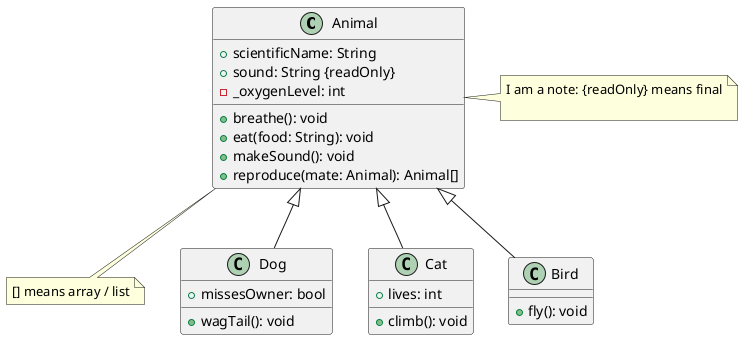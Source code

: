 @startuml "inheritance"
class Animal {
  + scientificName: String
  + sound: String {readOnly}
  - _oxygenLevel: int

  + breathe(): void
  + eat(food: String): void
  + makeSound(): void
  + reproduce(mate: Animal): Animal[]
}

note right of Animal: I am a note: {readOnly} means final\n 
note bottom of Animal: [] means array / list

class Dog {
  + missesOwner: bool

  + wagTail(): void
}

class Cat {
  + lives: int

  + climb(): void
}

class Bird {
  + fly(): void
}

Animal <|-- Dog
Animal <|-- Cat
Animal <|-- Bird
@enduml